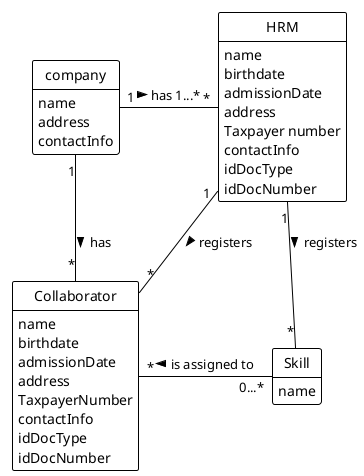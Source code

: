 @startuml
!theme plain

'left to right direction

hide methods
hide circle

class company{
     name
     address
     contactInfo

}

class Collaborator {
     name
     birthdate
     admissionDate
     address
     TaxpayerNumber
     contactInfo
     idDocType
     idDocNumber
}

class Skill {
    name
}

class HRM {
    name
    birthdate
    admissionDate
    address
    Taxpayer number
    contactInfo
    idDocType
    idDocNumber
}

company "1" - "*" HRM : has 1...* >
company "1" -- "*" Collaborator : has >
HRM "1" -- "*" Skill : registers >
HRM "1" - "*" Collaborator : registers >
Skill "0...*" -left "*" Collaborator : is assigned to >

@enduml